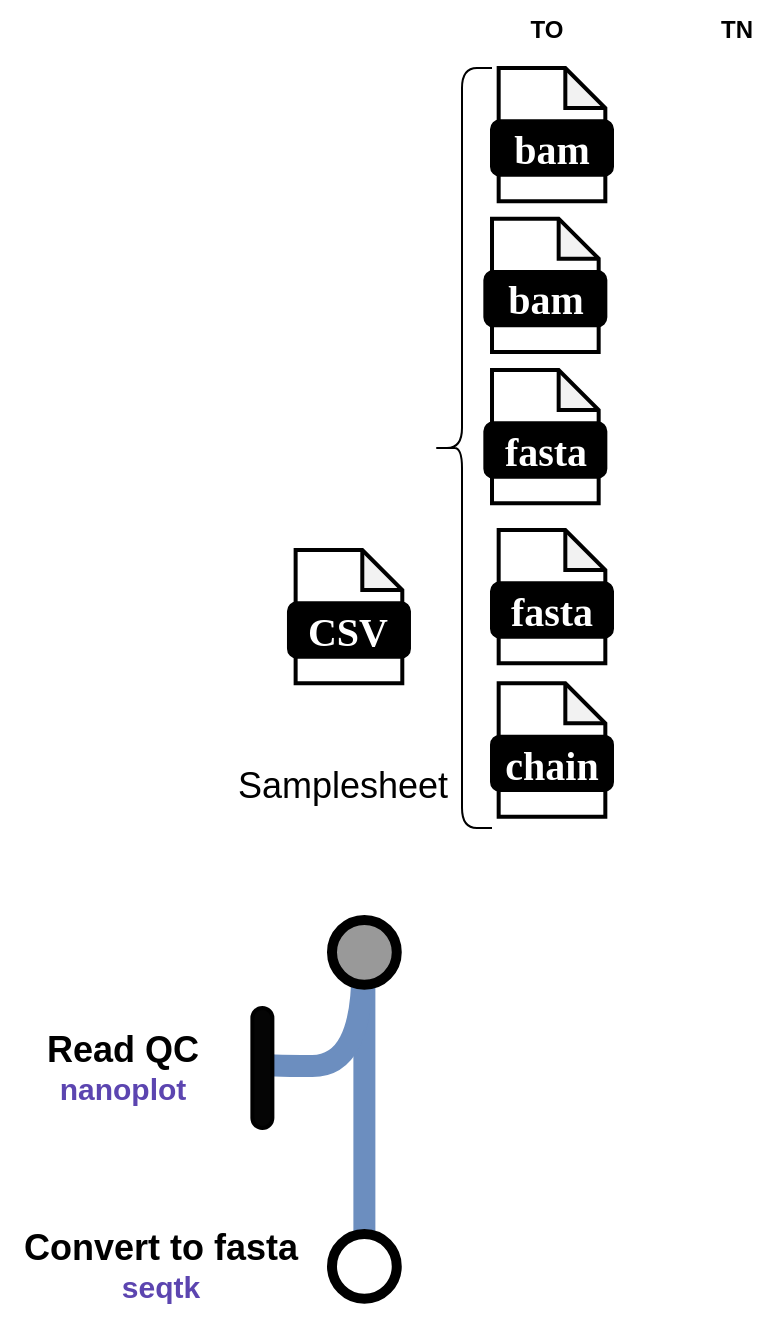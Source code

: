 <mxfile version="26.0.9">
  <diagram name="Page-1" id="ja9XtFvne95rLbHmj2Od">
    <mxGraphModel dx="1950" dy="1979" grid="1" gridSize="10" guides="1" tooltips="1" connect="1" arrows="1" fold="1" page="1" pageScale="1" pageWidth="850" pageHeight="1100" math="0" shadow="0">
      <root>
        <mxCell id="0" />
        <mxCell id="1" parent="0" />
        <mxCell id="D01ZsNCrRtUTPk7ArrLo-1" value="&lt;span style=&quot;font-size: 18px;&quot;&gt;&lt;b&gt;Convert to fasta&lt;/b&gt;&lt;/span&gt;&lt;div&gt;&lt;b style=&quot;&quot;&gt;&lt;font color=&quot;#5c45b0&quot; style=&quot;font-size: 15px;&quot;&gt;seqtk&lt;/font&gt;&lt;/b&gt;&lt;/div&gt;" style="text;html=1;align=center;verticalAlign=middle;resizable=0;points=[];autosize=1;strokeColor=none;fillColor=none;" vertex="1" parent="1">
          <mxGeometry x="-826" y="424.19" width="160" height="50" as="geometry" />
        </mxCell>
        <mxCell id="D01ZsNCrRtUTPk7ArrLo-2" value="&lt;span style=&quot;font-size: 18px;&quot;&gt;&lt;b&gt;Read QC&lt;/b&gt;&lt;/span&gt;&lt;br&gt;&lt;div&gt;&lt;font color=&quot;#5c45b0&quot;&gt;&lt;span style=&quot;font-size: 15px;&quot;&gt;&lt;b&gt;nanoplot&lt;/b&gt;&lt;/span&gt;&lt;/font&gt;&lt;/div&gt;" style="text;html=1;align=center;verticalAlign=middle;resizable=0;points=[];autosize=1;strokeColor=none;fillColor=none;" vertex="1" parent="1">
          <mxGeometry x="-814.81" y="325" width="100" height="50" as="geometry" />
        </mxCell>
        <mxCell id="D01ZsNCrRtUTPk7ArrLo-3" value="" style="endArrow=none;html=1;rounded=1;strokeWidth=11;fontSize=12;startSize=8;endSize=8;curved=1;exitX=0.5;exitY=1;exitDx=0;exitDy=0;fillColor=#dae8fc;strokeColor=#6c8ebf;" edge="1" parent="1" target="D01ZsNCrRtUTPk7ArrLo-20">
          <mxGeometry width="50" height="50" relative="1" as="geometry">
            <mxPoint x="-643.81" y="300" as="sourcePoint" />
            <mxPoint x="-643.81" y="640" as="targetPoint" />
          </mxGeometry>
        </mxCell>
        <mxCell id="D01ZsNCrRtUTPk7ArrLo-4" value="" style="group" vertex="1" connectable="0" parent="1">
          <mxGeometry x="-681.517" y="90.997" width="60" height="66.667" as="geometry" />
        </mxCell>
        <mxCell id="D01ZsNCrRtUTPk7ArrLo-5" value="" style="shape=note;whiteSpace=wrap;html=1;backgroundOutline=1;darkOpacity=0.05;rounded=1;size=20;strokeWidth=2;" vertex="1" parent="D01ZsNCrRtUTPk7ArrLo-4">
          <mxGeometry x="3.333" width="53.333" height="66.667" as="geometry" />
        </mxCell>
        <mxCell id="D01ZsNCrRtUTPk7ArrLo-6" value="&lt;font data-font-src=&quot;https://fonts.googleapis.com/css?family=Maven+Pro&quot; face=&quot;Maven Pro&quot; color=&quot;#ffffff&quot;&gt;&lt;b&gt;&lt;font style=&quot;font-size: 20px;&quot;&gt;CSV&lt;/font&gt;&lt;/b&gt;&lt;/font&gt;" style="rounded=1;whiteSpace=wrap;html=1;strokeWidth=2;fillColor=#000000;" vertex="1" parent="D01ZsNCrRtUTPk7ArrLo-4">
          <mxGeometry y="26.667" width="60" height="26.667" as="geometry" />
        </mxCell>
        <mxCell id="D01ZsNCrRtUTPk7ArrLo-7" value="&lt;font style=&quot;font-size: 18px;&quot; face=&quot;Helvetica&quot;&gt;Samplesheet&lt;/font&gt;" style="text;html=1;align=center;verticalAlign=middle;resizable=0;points=[];autosize=1;strokeColor=none;fillColor=none;" vertex="1" parent="1">
          <mxGeometry x="-720" y="188.663" width="130" height="40" as="geometry" />
        </mxCell>
        <mxCell id="D01ZsNCrRtUTPk7ArrLo-8" value="" style="group" vertex="1" connectable="0" parent="1">
          <mxGeometry x="-583.33" y="-74.67" width="60" height="66.667" as="geometry" />
        </mxCell>
        <mxCell id="D01ZsNCrRtUTPk7ArrLo-9" value="" style="shape=note;whiteSpace=wrap;html=1;backgroundOutline=1;darkOpacity=0.05;rounded=1;size=20;strokeWidth=2;" vertex="1" parent="D01ZsNCrRtUTPk7ArrLo-8">
          <mxGeometry x="3.333" width="53.333" height="66.667" as="geometry" />
        </mxCell>
        <mxCell id="D01ZsNCrRtUTPk7ArrLo-10" value="&lt;font face=&quot;Maven Pro&quot; color=&quot;#ffffff&quot;&gt;&lt;span style=&quot;font-size: 20px;&quot;&gt;&lt;b&gt;bam&lt;/b&gt;&lt;/span&gt;&lt;/font&gt;" style="rounded=1;whiteSpace=wrap;html=1;strokeWidth=2;fillColor=#000000;" vertex="1" parent="D01ZsNCrRtUTPk7ArrLo-8">
          <mxGeometry y="26.667" width="60" height="26.667" as="geometry" />
        </mxCell>
        <mxCell id="D01ZsNCrRtUTPk7ArrLo-11" value="" style="group" vertex="1" connectable="0" parent="1">
          <mxGeometry x="-583.33" y="1.003" width="60" height="66.667" as="geometry" />
        </mxCell>
        <mxCell id="D01ZsNCrRtUTPk7ArrLo-12" value="" style="shape=note;whiteSpace=wrap;html=1;backgroundOutline=1;darkOpacity=0.05;rounded=1;size=20;strokeWidth=2;" vertex="1" parent="D01ZsNCrRtUTPk7ArrLo-11">
          <mxGeometry x="3.333" width="53.333" height="66.667" as="geometry" />
        </mxCell>
        <mxCell id="D01ZsNCrRtUTPk7ArrLo-13" value="&lt;font data-font-src=&quot;https://fonts.googleapis.com/css?family=Maven+Pro&quot; face=&quot;Maven Pro&quot; color=&quot;#ffffff&quot;&gt;&lt;b&gt;&lt;font style=&quot;font-size: 20px;&quot;&gt;fasta&lt;/font&gt;&lt;/b&gt;&lt;/font&gt;" style="rounded=1;whiteSpace=wrap;html=1;strokeWidth=2;fillColor=#000000;" vertex="1" parent="D01ZsNCrRtUTPk7ArrLo-11">
          <mxGeometry y="26.667" width="60" height="26.667" as="geometry" />
        </mxCell>
        <mxCell id="D01ZsNCrRtUTPk7ArrLo-14" value="" style="shape=curlyBracket;whiteSpace=wrap;html=1;rounded=1;labelPosition=left;verticalLabelPosition=middle;align=right;verticalAlign=middle;size=0.5;" vertex="1" parent="1">
          <mxGeometry x="-610" y="-150" width="30" height="380" as="geometry" />
        </mxCell>
        <mxCell id="D01ZsNCrRtUTPk7ArrLo-15" value="" style="group" vertex="1" connectable="0" parent="1">
          <mxGeometry x="-580" y="157.663" width="60" height="66.667" as="geometry" />
        </mxCell>
        <mxCell id="D01ZsNCrRtUTPk7ArrLo-16" value="" style="shape=note;whiteSpace=wrap;html=1;backgroundOutline=1;darkOpacity=0.05;rounded=1;size=20;strokeWidth=2;" vertex="1" parent="D01ZsNCrRtUTPk7ArrLo-15">
          <mxGeometry x="3.333" width="53.333" height="66.667" as="geometry" />
        </mxCell>
        <mxCell id="D01ZsNCrRtUTPk7ArrLo-17" value="&lt;font data-font-src=&quot;https://fonts.googleapis.com/css?family=Maven+Pro&quot; face=&quot;Maven Pro&quot; color=&quot;#ffffff&quot;&gt;&lt;b&gt;&lt;font style=&quot;font-size: 20px;&quot;&gt;chain&lt;/font&gt;&lt;/b&gt;&lt;/font&gt;" style="rounded=1;whiteSpace=wrap;html=1;strokeWidth=2;fillColor=#000000;" vertex="1" parent="D01ZsNCrRtUTPk7ArrLo-15">
          <mxGeometry y="26.667" width="60" height="26.667" as="geometry" />
        </mxCell>
        <mxCell id="D01ZsNCrRtUTPk7ArrLo-18" value="&lt;b&gt;TO&lt;/b&gt;" style="text;html=1;align=center;verticalAlign=middle;resizable=0;points=[];autosize=1;strokeColor=none;fillColor=none;" vertex="1" parent="1">
          <mxGeometry x="-573.33" y="-184" width="40" height="30" as="geometry" />
        </mxCell>
        <mxCell id="D01ZsNCrRtUTPk7ArrLo-20" value="" style="ellipse;whiteSpace=wrap;html=1;aspect=fixed;rounded=1;rotation=0;strokeWidth=5;" vertex="1" parent="1">
          <mxGeometry x="-660" y="432.999" width="32.381" height="32.381" as="geometry" />
        </mxCell>
        <mxCell id="D01ZsNCrRtUTPk7ArrLo-21" value="" style="group" vertex="1" connectable="0" parent="1">
          <mxGeometry x="-699.81" y="300.81" width="55" height="79.19" as="geometry" />
        </mxCell>
        <mxCell id="D01ZsNCrRtUTPk7ArrLo-22" value="" style="endArrow=none;html=1;rounded=1;strokeWidth=11;fontSize=12;startSize=8;endSize=8;curved=1;exitX=0.5;exitY=1;exitDx=0;exitDy=0;fillColor=#dae8fc;strokeColor=#6c8ebf;edgeStyle=orthogonalEdgeStyle;entryX=1;entryY=0.28;entryDx=0;entryDy=0;entryPerimeter=0;" edge="1" parent="D01ZsNCrRtUTPk7ArrLo-21">
          <mxGeometry width="50" height="50" relative="1" as="geometry">
            <mxPoint x="55.0" as="sourcePoint" />
            <mxPoint x="5" y="47.19" as="targetPoint" />
            <Array as="points">
              <mxPoint x="55" y="48.19" />
            </Array>
          </mxGeometry>
        </mxCell>
        <mxCell id="D01ZsNCrRtUTPk7ArrLo-23" value="" style="rounded=1;whiteSpace=wrap;html=1;strokeWidth=2;arcSize=50;fillColor=#050505;" vertex="1" parent="D01ZsNCrRtUTPk7ArrLo-21">
          <mxGeometry y="19.19" width="10" height="60" as="geometry" />
        </mxCell>
        <mxCell id="D01ZsNCrRtUTPk7ArrLo-24" value="" style="ellipse;whiteSpace=wrap;html=1;aspect=fixed;rounded=1;rotation=0;strokeWidth=5;fillColor=#999999;" vertex="1" parent="1">
          <mxGeometry x="-660" y="275.959" width="32.381" height="32.381" as="geometry" />
        </mxCell>
        <mxCell id="D01ZsNCrRtUTPk7ArrLo-25" value="&lt;b&gt;TN&lt;/b&gt;" style="text;html=1;align=center;verticalAlign=middle;resizable=0;points=[];autosize=1;strokeColor=none;fillColor=none;" vertex="1" parent="1">
          <mxGeometry x="-478.33" y="-184" width="40" height="30" as="geometry" />
        </mxCell>
        <mxCell id="D01ZsNCrRtUTPk7ArrLo-27" value="" style="group" vertex="1" connectable="0" parent="1">
          <mxGeometry x="-580.0" y="81.003" width="60" height="66.667" as="geometry" />
        </mxCell>
        <mxCell id="D01ZsNCrRtUTPk7ArrLo-28" value="" style="shape=note;whiteSpace=wrap;html=1;backgroundOutline=1;darkOpacity=0.05;rounded=1;size=20;strokeWidth=2;" vertex="1" parent="D01ZsNCrRtUTPk7ArrLo-27">
          <mxGeometry x="3.333" width="53.333" height="66.667" as="geometry" />
        </mxCell>
        <mxCell id="D01ZsNCrRtUTPk7ArrLo-29" value="&lt;font data-font-src=&quot;https://fonts.googleapis.com/css?family=Maven+Pro&quot; face=&quot;Maven Pro&quot; color=&quot;#ffffff&quot;&gt;&lt;b&gt;&lt;font style=&quot;font-size: 20px;&quot;&gt;fasta&lt;/font&gt;&lt;/b&gt;&lt;/font&gt;" style="rounded=1;whiteSpace=wrap;html=1;strokeWidth=2;fillColor=#000000;" vertex="1" parent="D01ZsNCrRtUTPk7ArrLo-27">
          <mxGeometry y="26.667" width="60" height="26.667" as="geometry" />
        </mxCell>
        <mxCell id="D01ZsNCrRtUTPk7ArrLo-30" value="" style="group" vertex="1" connectable="0" parent="1">
          <mxGeometry x="-580.0" y="-150" width="60" height="66.667" as="geometry" />
        </mxCell>
        <mxCell id="D01ZsNCrRtUTPk7ArrLo-31" value="" style="shape=note;whiteSpace=wrap;html=1;backgroundOutline=1;darkOpacity=0.05;rounded=1;size=20;strokeWidth=2;" vertex="1" parent="D01ZsNCrRtUTPk7ArrLo-30">
          <mxGeometry x="3.333" width="53.333" height="66.667" as="geometry" />
        </mxCell>
        <mxCell id="D01ZsNCrRtUTPk7ArrLo-32" value="&lt;font face=&quot;Maven Pro&quot; color=&quot;#ffffff&quot;&gt;&lt;span style=&quot;font-size: 20px;&quot;&gt;&lt;b&gt;bam&lt;/b&gt;&lt;/span&gt;&lt;/font&gt;" style="rounded=1;whiteSpace=wrap;html=1;strokeWidth=2;fillColor=#000000;" vertex="1" parent="D01ZsNCrRtUTPk7ArrLo-30">
          <mxGeometry y="26.667" width="60" height="26.667" as="geometry" />
        </mxCell>
      </root>
    </mxGraphModel>
  </diagram>
</mxfile>
